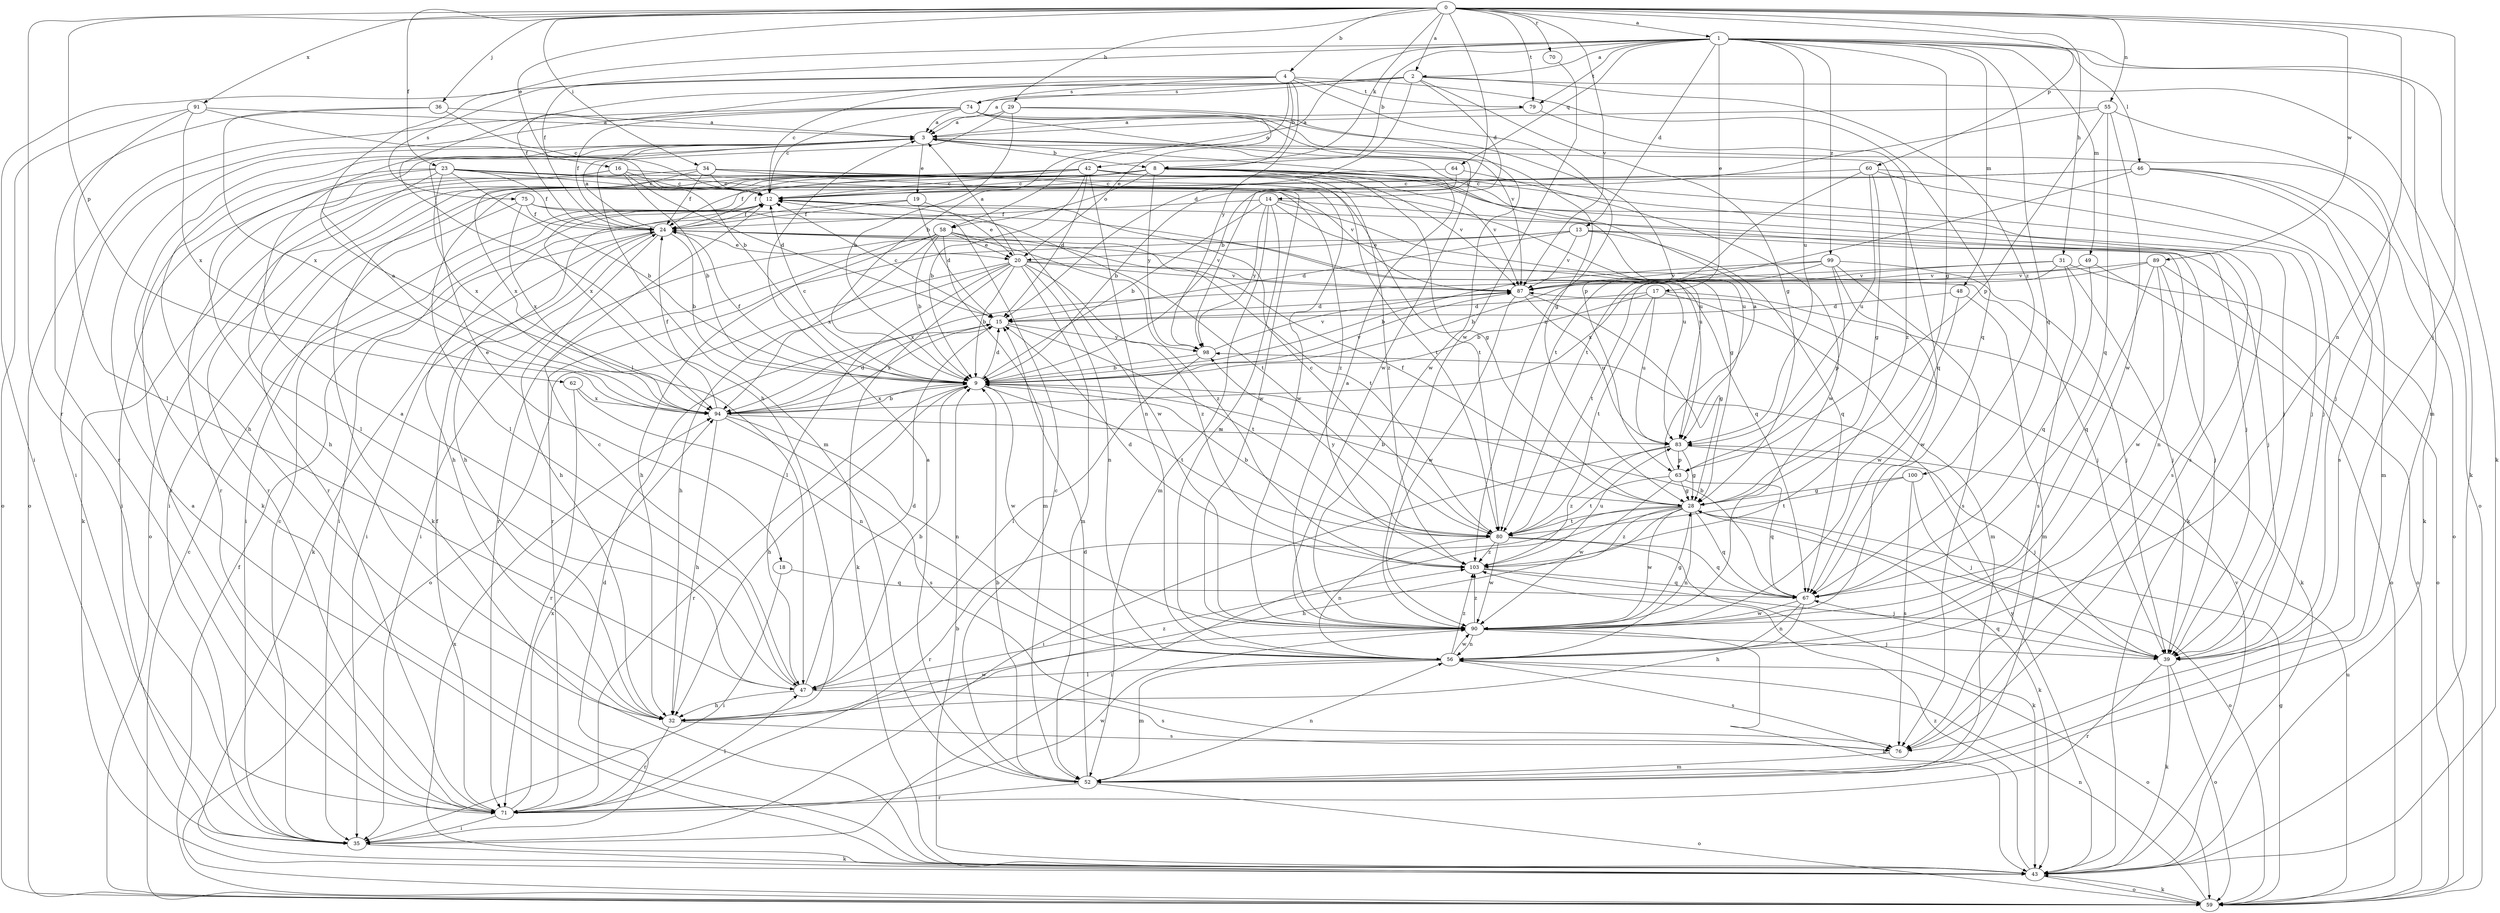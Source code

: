 strict digraph  {
0;
1;
2;
3;
4;
8;
9;
12;
13;
14;
15;
16;
17;
18;
19;
20;
23;
24;
28;
29;
31;
32;
34;
35;
36;
39;
42;
43;
46;
47;
48;
49;
52;
55;
56;
58;
59;
60;
62;
63;
64;
67;
70;
71;
74;
75;
76;
79;
80;
83;
87;
89;
90;
91;
94;
98;
99;
100;
103;
0 -> 1  [label=a];
0 -> 2  [label=a];
0 -> 4  [label=b];
0 -> 16  [label=e];
0 -> 23  [label=f];
0 -> 29  [label=h];
0 -> 31  [label=h];
0 -> 34  [label=i];
0 -> 36  [label=j];
0 -> 39  [label=j];
0 -> 42  [label=k];
0 -> 55  [label=n];
0 -> 56  [label=n];
0 -> 60  [label=p];
0 -> 62  [label=p];
0 -> 70  [label=r];
0 -> 71  [label=r];
0 -> 79  [label=t];
0 -> 87  [label=v];
0 -> 89  [label=w];
0 -> 91  [label=x];
0 -> 98  [label=y];
1 -> 2  [label=a];
1 -> 8  [label=b];
1 -> 13  [label=d];
1 -> 17  [label=e];
1 -> 24  [label=f];
1 -> 28  [label=g];
1 -> 43  [label=k];
1 -> 46  [label=l];
1 -> 47  [label=l];
1 -> 48  [label=m];
1 -> 49  [label=m];
1 -> 52  [label=m];
1 -> 58  [label=o];
1 -> 64  [label=q];
1 -> 67  [label=q];
1 -> 79  [label=t];
1 -> 83  [label=u];
1 -> 99  [label=z];
2 -> 3  [label=a];
2 -> 12  [label=c];
2 -> 14  [label=d];
2 -> 15  [label=d];
2 -> 28  [label=g];
2 -> 32  [label=h];
2 -> 43  [label=k];
2 -> 74  [label=s];
2 -> 100  [label=z];
3 -> 8  [label=b];
3 -> 18  [label=e];
3 -> 19  [label=e];
3 -> 32  [label=h];
3 -> 39  [label=j];
3 -> 43  [label=k];
3 -> 67  [label=q];
4 -> 8  [label=b];
4 -> 9  [label=b];
4 -> 24  [label=f];
4 -> 35  [label=i];
4 -> 67  [label=q];
4 -> 74  [label=s];
4 -> 75  [label=s];
4 -> 79  [label=t];
4 -> 98  [label=y];
4 -> 103  [label=z];
8 -> 12  [label=c];
8 -> 24  [label=f];
8 -> 35  [label=i];
8 -> 39  [label=j];
8 -> 43  [label=k];
8 -> 47  [label=l];
8 -> 58  [label=o];
8 -> 76  [label=s];
8 -> 80  [label=t];
8 -> 83  [label=u];
8 -> 87  [label=v];
8 -> 94  [label=x];
8 -> 98  [label=y];
8 -> 103  [label=z];
9 -> 12  [label=c];
9 -> 15  [label=d];
9 -> 24  [label=f];
9 -> 32  [label=h];
9 -> 71  [label=r];
9 -> 80  [label=t];
9 -> 87  [label=v];
9 -> 90  [label=w];
9 -> 94  [label=x];
12 -> 24  [label=f];
12 -> 32  [label=h];
12 -> 35  [label=i];
12 -> 39  [label=j];
12 -> 90  [label=w];
13 -> 15  [label=d];
13 -> 20  [label=e];
13 -> 39  [label=j];
13 -> 56  [label=n];
13 -> 67  [label=q];
13 -> 71  [label=r];
13 -> 87  [label=v];
14 -> 9  [label=b];
14 -> 24  [label=f];
14 -> 28  [label=g];
14 -> 52  [label=m];
14 -> 56  [label=n];
14 -> 76  [label=s];
14 -> 83  [label=u];
14 -> 98  [label=y];
15 -> 12  [label=c];
15 -> 80  [label=t];
15 -> 94  [label=x];
15 -> 98  [label=y];
16 -> 9  [label=b];
16 -> 12  [label=c];
16 -> 15  [label=d];
16 -> 35  [label=i];
16 -> 71  [label=r];
16 -> 90  [label=w];
17 -> 9  [label=b];
17 -> 15  [label=d];
17 -> 43  [label=k];
17 -> 52  [label=m];
17 -> 80  [label=t];
17 -> 83  [label=u];
18 -> 35  [label=i];
18 -> 67  [label=q];
19 -> 15  [label=d];
19 -> 20  [label=e];
19 -> 24  [label=f];
19 -> 32  [label=h];
20 -> 3  [label=a];
20 -> 9  [label=b];
20 -> 32  [label=h];
20 -> 39  [label=j];
20 -> 43  [label=k];
20 -> 47  [label=l];
20 -> 52  [label=m];
20 -> 56  [label=n];
20 -> 59  [label=o];
20 -> 87  [label=v];
20 -> 103  [label=z];
23 -> 9  [label=b];
23 -> 12  [label=c];
23 -> 24  [label=f];
23 -> 32  [label=h];
23 -> 39  [label=j];
23 -> 47  [label=l];
23 -> 71  [label=r];
23 -> 87  [label=v];
23 -> 94  [label=x];
23 -> 103  [label=z];
24 -> 3  [label=a];
24 -> 9  [label=b];
24 -> 20  [label=e];
24 -> 32  [label=h];
24 -> 35  [label=i];
24 -> 43  [label=k];
24 -> 67  [label=q];
24 -> 87  [label=v];
28 -> 9  [label=b];
28 -> 24  [label=f];
28 -> 32  [label=h];
28 -> 35  [label=i];
28 -> 43  [label=k];
28 -> 56  [label=n];
28 -> 59  [label=o];
28 -> 67  [label=q];
28 -> 71  [label=r];
28 -> 80  [label=t];
28 -> 90  [label=w];
28 -> 103  [label=z];
29 -> 3  [label=a];
29 -> 9  [label=b];
29 -> 20  [label=e];
29 -> 52  [label=m];
29 -> 90  [label=w];
31 -> 9  [label=b];
31 -> 39  [label=j];
31 -> 59  [label=o];
31 -> 76  [label=s];
31 -> 87  [label=v];
31 -> 94  [label=x];
32 -> 71  [label=r];
32 -> 76  [label=s];
32 -> 90  [label=w];
34 -> 12  [label=c];
34 -> 24  [label=f];
34 -> 28  [label=g];
34 -> 43  [label=k];
34 -> 83  [label=u];
34 -> 90  [label=w];
34 -> 94  [label=x];
35 -> 12  [label=c];
35 -> 15  [label=d];
35 -> 43  [label=k];
36 -> 3  [label=a];
36 -> 12  [label=c];
36 -> 71  [label=r];
36 -> 94  [label=x];
39 -> 43  [label=k];
39 -> 59  [label=o];
39 -> 67  [label=q];
39 -> 71  [label=r];
42 -> 9  [label=b];
42 -> 12  [label=c];
42 -> 15  [label=d];
42 -> 24  [label=f];
42 -> 43  [label=k];
42 -> 56  [label=n];
42 -> 59  [label=o];
42 -> 71  [label=r];
42 -> 80  [label=t];
42 -> 87  [label=v];
43 -> 3  [label=a];
43 -> 9  [label=b];
43 -> 59  [label=o];
43 -> 87  [label=v];
43 -> 94  [label=x];
43 -> 98  [label=y];
43 -> 103  [label=z];
46 -> 12  [label=c];
46 -> 52  [label=m];
46 -> 59  [label=o];
46 -> 71  [label=r];
46 -> 76  [label=s];
46 -> 80  [label=t];
47 -> 3  [label=a];
47 -> 9  [label=b];
47 -> 12  [label=c];
47 -> 15  [label=d];
47 -> 32  [label=h];
47 -> 76  [label=s];
47 -> 103  [label=z];
48 -> 15  [label=d];
48 -> 52  [label=m];
48 -> 90  [label=w];
49 -> 59  [label=o];
49 -> 67  [label=q];
49 -> 87  [label=v];
52 -> 3  [label=a];
52 -> 9  [label=b];
52 -> 12  [label=c];
52 -> 15  [label=d];
52 -> 56  [label=n];
52 -> 59  [label=o];
52 -> 71  [label=r];
55 -> 3  [label=a];
55 -> 9  [label=b];
55 -> 59  [label=o];
55 -> 63  [label=p];
55 -> 67  [label=q];
55 -> 90  [label=w];
56 -> 47  [label=l];
56 -> 52  [label=m];
56 -> 59  [label=o];
56 -> 76  [label=s];
56 -> 90  [label=w];
56 -> 103  [label=z];
58 -> 9  [label=b];
58 -> 20  [label=e];
58 -> 32  [label=h];
58 -> 35  [label=i];
58 -> 52  [label=m];
58 -> 71  [label=r];
58 -> 80  [label=t];
58 -> 94  [label=x];
58 -> 103  [label=z];
59 -> 12  [label=c];
59 -> 24  [label=f];
59 -> 28  [label=g];
59 -> 43  [label=k];
59 -> 56  [label=n];
59 -> 83  [label=u];
60 -> 12  [label=c];
60 -> 28  [label=g];
60 -> 39  [label=j];
60 -> 43  [label=k];
60 -> 80  [label=t];
60 -> 83  [label=u];
62 -> 56  [label=n];
62 -> 71  [label=r];
62 -> 94  [label=x];
63 -> 3  [label=a];
63 -> 28  [label=g];
63 -> 67  [label=q];
63 -> 80  [label=t];
63 -> 90  [label=w];
64 -> 9  [label=b];
64 -> 12  [label=c];
64 -> 90  [label=w];
67 -> 9  [label=b];
67 -> 32  [label=h];
67 -> 56  [label=n];
67 -> 90  [label=w];
70 -> 90  [label=w];
71 -> 24  [label=f];
71 -> 35  [label=i];
71 -> 47  [label=l];
71 -> 90  [label=w];
71 -> 94  [label=x];
74 -> 3  [label=a];
74 -> 12  [label=c];
74 -> 24  [label=f];
74 -> 28  [label=g];
74 -> 35  [label=i];
74 -> 59  [label=o];
74 -> 63  [label=p];
74 -> 87  [label=v];
74 -> 90  [label=w];
75 -> 24  [label=f];
75 -> 35  [label=i];
75 -> 80  [label=t];
75 -> 83  [label=u];
75 -> 94  [label=x];
76 -> 52  [label=m];
79 -> 3  [label=a];
79 -> 103  [label=z];
80 -> 9  [label=b];
80 -> 12  [label=c];
80 -> 43  [label=k];
80 -> 56  [label=n];
80 -> 67  [label=q];
80 -> 90  [label=w];
80 -> 98  [label=y];
80 -> 103  [label=z];
83 -> 28  [label=g];
83 -> 35  [label=i];
83 -> 39  [label=j];
83 -> 63  [label=p];
83 -> 103  [label=z];
87 -> 15  [label=d];
87 -> 28  [label=g];
87 -> 83  [label=u];
87 -> 90  [label=w];
89 -> 39  [label=j];
89 -> 59  [label=o];
89 -> 67  [label=q];
89 -> 87  [label=v];
89 -> 90  [label=w];
89 -> 94  [label=x];
90 -> 3  [label=a];
90 -> 28  [label=g];
90 -> 39  [label=j];
90 -> 43  [label=k];
90 -> 56  [label=n];
90 -> 103  [label=z];
91 -> 3  [label=a];
91 -> 9  [label=b];
91 -> 47  [label=l];
91 -> 59  [label=o];
91 -> 94  [label=x];
94 -> 3  [label=a];
94 -> 9  [label=b];
94 -> 15  [label=d];
94 -> 24  [label=f];
94 -> 32  [label=h];
94 -> 56  [label=n];
94 -> 76  [label=s];
94 -> 83  [label=u];
98 -> 9  [label=b];
98 -> 47  [label=l];
98 -> 87  [label=v];
99 -> 9  [label=b];
99 -> 39  [label=j];
99 -> 63  [label=p];
99 -> 76  [label=s];
99 -> 80  [label=t];
99 -> 87  [label=v];
99 -> 90  [label=w];
100 -> 28  [label=g];
100 -> 39  [label=j];
100 -> 76  [label=s];
100 -> 80  [label=t];
103 -> 15  [label=d];
103 -> 39  [label=j];
103 -> 67  [label=q];
103 -> 83  [label=u];
}
